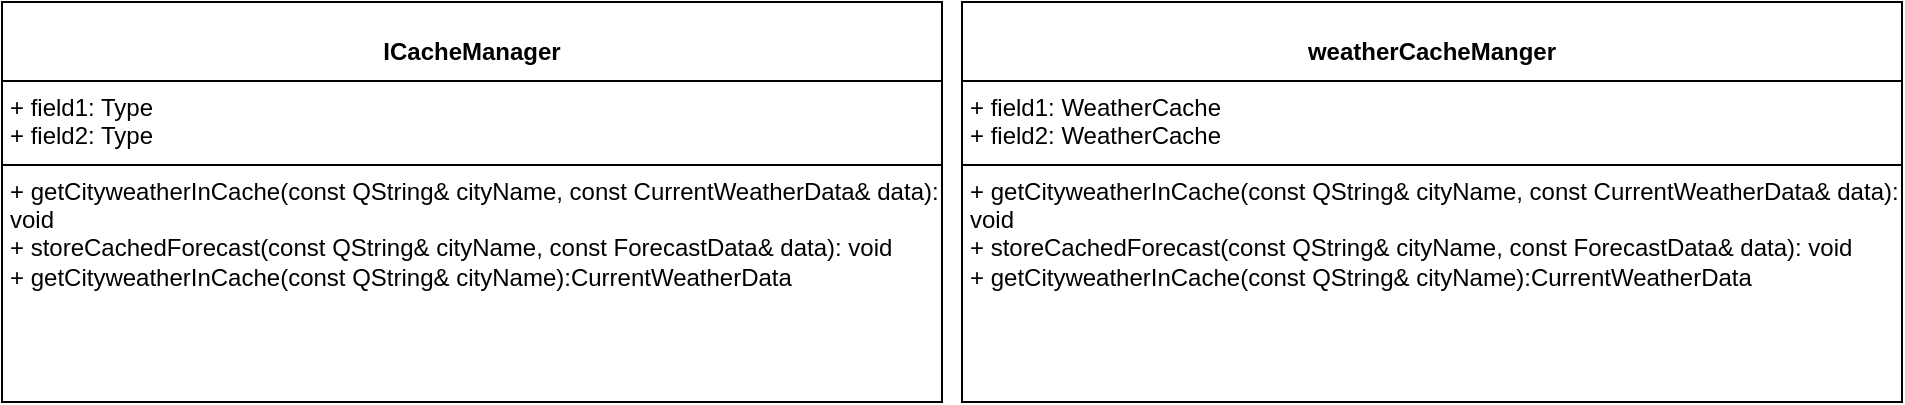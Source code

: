 <mxfile version="28.2.5">
  <diagram name="Page-1" id="oUnMoPLCnfqY7WLHDjaz">
    <mxGraphModel dx="692" dy="595" grid="1" gridSize="10" guides="1" tooltips="1" connect="1" arrows="1" fold="1" page="1" pageScale="1" pageWidth="850" pageHeight="1100" math="0" shadow="0">
      <root>
        <mxCell id="0" />
        <mxCell id="1" parent="0" />
        <mxCell id="nypXykm4cELtuI6BRTX_-1" value="&lt;p style=&quot;margin: 4px 0px 0px; text-align: center;&quot;&gt;&lt;br&gt;&lt;b&gt;ICacheManager&lt;/b&gt;&lt;/p&gt;&lt;hr size=&quot;1&quot; style=&quot;border-style:solid;&quot;&gt;&lt;p style=&quot;margin:0px;margin-left:4px;&quot;&gt;+ field1: Type&lt;br&gt;+ field2: Type&lt;/p&gt;&lt;hr size=&quot;1&quot; style=&quot;border-style:solid;&quot;&gt;&lt;p style=&quot;margin:0px;margin-left:4px;&quot;&gt;+ getCityweatherInCache(const QString&amp;amp; cityName, const CurrentWeatherData&amp;amp; data): void&lt;br&gt;+ storeCachedForecast(const QString&amp;amp; cityName, const ForecastData&amp;amp; data): void&lt;/p&gt;&lt;p style=&quot;margin:0px;margin-left:4px;&quot;&gt;+&amp;nbsp;getCityweatherInCache(const QString&amp;amp; cityName):CurrentWeatherData&lt;/p&gt;" style="verticalAlign=top;align=left;overflow=fill;html=1;whiteSpace=wrap;" parent="1" vertex="1">
          <mxGeometry x="190" y="210" width="470" height="200" as="geometry" />
        </mxCell>
        <mxCell id="djVzZgQIl5SlICNxoMxV-5" value="&lt;p style=&quot;margin: 4px 0px 0px; text-align: center;&quot;&gt;&lt;br&gt;&lt;b&gt;weatherCacheManger&lt;/b&gt;&lt;/p&gt;&lt;hr size=&quot;1&quot; style=&quot;border-style:solid;&quot;&gt;&lt;p style=&quot;margin:0px;margin-left:4px;&quot;&gt;+ field1:&amp;nbsp;WeatherCache&lt;br&gt;+ field2:&amp;nbsp;WeatherCache&lt;/p&gt;&lt;hr size=&quot;1&quot; style=&quot;border-style:solid;&quot;&gt;&lt;p style=&quot;margin:0px;margin-left:4px;&quot;&gt;+ getCityweatherInCache(const QString&amp;amp; cityName, const CurrentWeatherData&amp;amp; data): void&lt;br&gt;+ storeCachedForecast(const QString&amp;amp; cityName, const ForecastData&amp;amp; data): void&lt;/p&gt;&lt;p style=&quot;margin:0px;margin-left:4px;&quot;&gt;+&amp;nbsp;getCityweatherInCache(const QString&amp;amp; cityName):CurrentWeatherData&lt;/p&gt;" style="verticalAlign=top;align=left;overflow=fill;html=1;whiteSpace=wrap;" vertex="1" parent="1">
          <mxGeometry x="670" y="210" width="470" height="200" as="geometry" />
        </mxCell>
      </root>
    </mxGraphModel>
  </diagram>
</mxfile>
